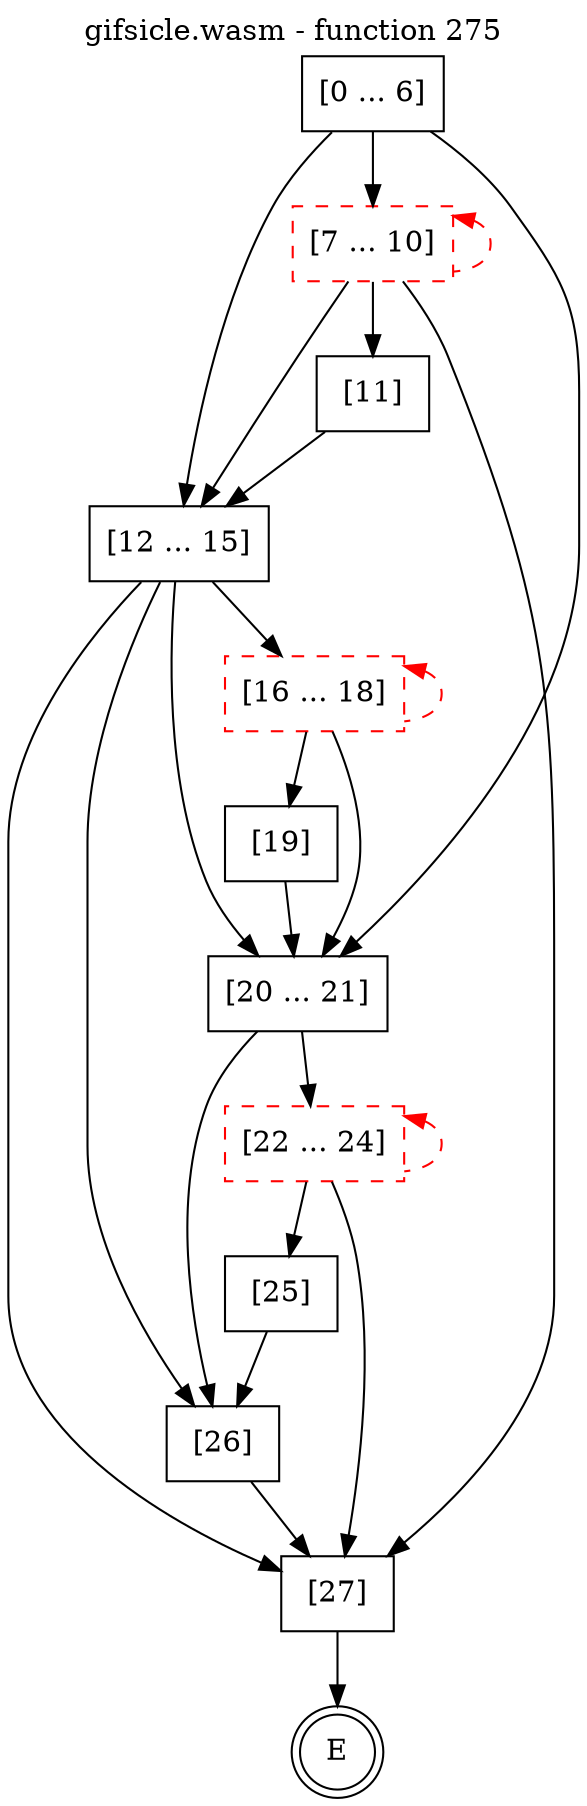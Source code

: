 digraph finite_state_machine {
    label = "gifsicle.wasm - function 275"
    labelloc =  t
    labelfontsize = 16
    labelfontcolor = black
    labelfontname = "Helvetica"
    node [shape = doublecircle]; E ;
    node [shape = box];
    node [shape=box, color=black, style=solid] 0[label="[0 ... 6]"]
    node [shape=box, color=red, style=dashed] 7[label="[7 ... 10]"]
    node [shape=box, color=black, style=solid] 11[label="[11]"]
    node [shape=box, color=black, style=solid] 12[label="[12 ... 15]"]
    node [shape=box, color=red, style=dashed] 16[label="[16 ... 18]"]
    node [shape=box, color=black, style=solid] 19[label="[19]"]
    node [shape=box, color=black, style=solid] 20[label="[20 ... 21]"]
    node [shape=box, color=red, style=dashed] 22[label="[22 ... 24]"]
    node [shape=box, color=black, style=solid] 25[label="[25]"]
    node [shape=box, color=black, style=solid] 26[label="[26]"]
    node [shape=box, color=black, style=solid] 27[label="[27]"]
    0 -> 7;
    0 -> 12;
    0 -> 20;
    7 -> 11;
    7 -> 12;
    7 -> 27;
    7 -> 7[style="dashed" color="red" dir=back];
    11 -> 12;
    12 -> 16;
    12 -> 20;
    12 -> 26;
    12 -> 27;
    16 -> 19;
    16 -> 20;
    16 -> 16[style="dashed" color="red" dir=back];
    19 -> 20;
    20 -> 22;
    20 -> 26;
    22 -> 25;
    22 -> 27;
    22 -> 22[style="dashed" color="red" dir=back];
    25 -> 26;
    26 -> 27;
    27 -> E;
}
